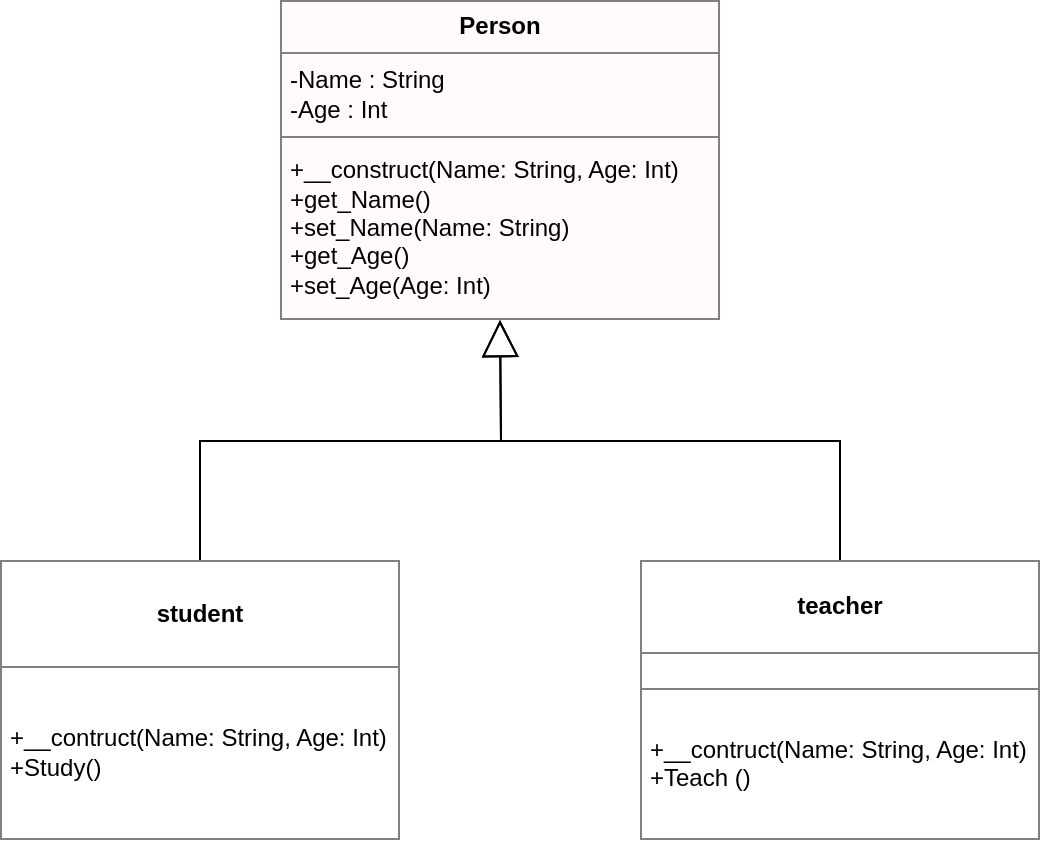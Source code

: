 <mxfile version="16.1.2" type="device"><diagram id="L748qXaCCuxXrSi2kaQP" name="Page-1"><mxGraphModel dx="1138" dy="722" grid="1" gridSize="10" guides="1" tooltips="1" connect="1" arrows="1" fold="1" page="1" pageScale="1" pageWidth="827" pageHeight="1169" math="0" shadow="0"><root><mxCell id="0"/><mxCell id="1" parent="0"/><mxCell id="Olj6zIIkXwr7tYQylzKM-1" value="&lt;table border=&quot;1&quot; width=&quot;100%&quot; cellpadding=&quot;4&quot; style=&quot;width: 100% ; height: 100% ; border-collapse: collapse&quot;&gt;&lt;tbody&gt;&lt;tr&gt;&lt;th align=&quot;center&quot;&gt;Person&lt;/th&gt;&lt;/tr&gt;&lt;tr&gt;&lt;td&gt;-Name : String&lt;br&gt;-Age : Int&lt;/td&gt;&lt;/tr&gt;&lt;tr&gt;&lt;td&gt;+__construct(Name: String, Age: Int)&lt;br&gt;+get_Name()&lt;br&gt;+set_Name(Name: String)&lt;br&gt;+get_Age()&lt;br&gt;+set_Age(Age: Int)&lt;/td&gt;&lt;/tr&gt;&lt;/tbody&gt;&lt;/table&gt;" style="text;html=1;overflow=fill;fillColor=#FFFAFE;" vertex="1" parent="1"><mxGeometry x="340" y="120" width="220" height="160" as="geometry"/></mxCell><mxCell id="Olj6zIIkXwr7tYQylzKM-2" value="&lt;table border=&quot;1&quot; width=&quot;100%&quot; cellpadding=&quot;4&quot; style=&quot;width: 100% ; height: 100% ; border-collapse: collapse&quot;&gt;&lt;tbody&gt;&lt;tr&gt;&lt;th align=&quot;center&quot;&gt;student&lt;/th&gt;&lt;/tr&gt;&lt;tr&gt;&lt;td&gt;+__contruct(Name: String, Age: Int)&lt;br&gt;+Study()&lt;/td&gt;&lt;/tr&gt;&lt;/tbody&gt;&lt;/table&gt;" style="text;html=1;overflow=fill;fillColor=#FFFFFF;" vertex="1" parent="1"><mxGeometry x="200" y="400" width="200" height="140" as="geometry"/></mxCell><mxCell id="Olj6zIIkXwr7tYQylzKM-3" value="&lt;table border=&quot;1&quot; width=&quot;100%&quot; cellpadding=&quot;4&quot; style=&quot;width: 100% ; height: 100% ; border-collapse: collapse&quot;&gt;&lt;tbody&gt;&lt;tr&gt;&lt;th align=&quot;center&quot;&gt;teacher&lt;/th&gt;&lt;/tr&gt;&lt;tr&gt;&lt;td align=&quot;center&quot;&gt;&lt;/td&gt;&lt;/tr&gt;&lt;tr&gt;&lt;td&gt;&lt;span&gt;+__contruct(Name: String, Age: Int)&lt;br&gt;&lt;/span&gt;+Teach ()&lt;/td&gt;&lt;/tr&gt;&lt;/tbody&gt;&lt;/table&gt;" style="text;html=1;strokeColor=none;fillColor=#FFFFFF;overflow=fill;" vertex="1" parent="1"><mxGeometry x="520" y="400" width="200" height="140" as="geometry"/></mxCell><mxCell id="Olj6zIIkXwr7tYQylzKM-8" value="" style="endArrow=block;endSize=16;endFill=0;html=1;rounded=0;exitX=0.5;exitY=0;exitDx=0;exitDy=0;edgeStyle=orthogonalEdgeStyle;" edge="1" parent="1" source="Olj6zIIkXwr7tYQylzKM-2"><mxGeometry width="160" relative="1" as="geometry"><mxPoint x="210" y="360" as="sourcePoint"/><mxPoint x="450" y="280" as="targetPoint"/></mxGeometry></mxCell><mxCell id="Olj6zIIkXwr7tYQylzKM-9" value="" style="endArrow=block;endSize=16;endFill=0;html=1;rounded=0;exitX=0.5;exitY=0;exitDx=0;exitDy=0;edgeStyle=orthogonalEdgeStyle;" edge="1" parent="1" source="Olj6zIIkXwr7tYQylzKM-3"><mxGeometry width="160" relative="1" as="geometry"><mxPoint x="380" y="380" as="sourcePoint"/><mxPoint x="450" y="280" as="targetPoint"/></mxGeometry></mxCell></root></mxGraphModel></diagram></mxfile>